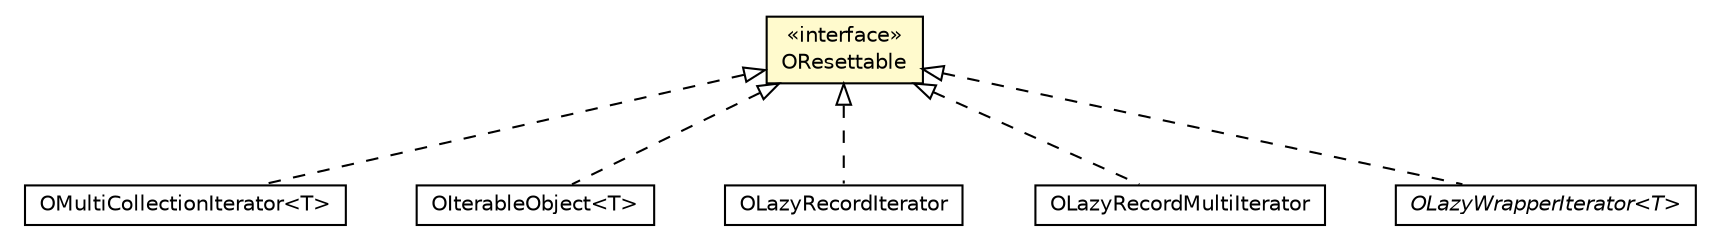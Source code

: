 #!/usr/local/bin/dot
#
# Class diagram 
# Generated by UMLGraph version R5_6-24-gf6e263 (http://www.umlgraph.org/)
#

digraph G {
	edge [fontname="Helvetica",fontsize=10,labelfontname="Helvetica",labelfontsize=10];
	node [fontname="Helvetica",fontsize=10,shape=plaintext];
	nodesep=0.25;
	ranksep=0.5;
	// com.orientechnologies.common.collection.OMultiCollectionIterator<T>
	c3145883 [label=<<table title="com.orientechnologies.common.collection.OMultiCollectionIterator" border="0" cellborder="1" cellspacing="0" cellpadding="2" port="p" href="../collection/OMultiCollectionIterator.html">
		<tr><td><table border="0" cellspacing="0" cellpadding="1">
<tr><td align="center" balign="center"> OMultiCollectionIterator&lt;T&gt; </td></tr>
		</table></td></tr>
		</table>>, URL="../collection/OMultiCollectionIterator.html", fontname="Helvetica", fontcolor="black", fontsize=10.0];
	// com.orientechnologies.common.collection.OIterableObject<T>
	c3145886 [label=<<table title="com.orientechnologies.common.collection.OIterableObject" border="0" cellborder="1" cellspacing="0" cellpadding="2" port="p" href="../collection/OIterableObject.html">
		<tr><td><table border="0" cellspacing="0" cellpadding="1">
<tr><td align="center" balign="center"> OIterableObject&lt;T&gt; </td></tr>
		</table></td></tr>
		</table>>, URL="../collection/OIterableObject.html", fontname="Helvetica", fontcolor="black", fontsize=10.0];
	// com.orientechnologies.common.util.OResettable
	c3145969 [label=<<table title="com.orientechnologies.common.util.OResettable" border="0" cellborder="1" cellspacing="0" cellpadding="2" port="p" bgcolor="lemonChiffon" href="./OResettable.html">
		<tr><td><table border="0" cellspacing="0" cellpadding="1">
<tr><td align="center" balign="center"> &#171;interface&#187; </td></tr>
<tr><td align="center" balign="center"> OResettable </td></tr>
		</table></td></tr>
		</table>>, URL="./OResettable.html", fontname="Helvetica", fontcolor="black", fontsize=10.0];
	// com.orientechnologies.orient.core.db.record.OLazyRecordIterator
	c3146057 [label=<<table title="com.orientechnologies.orient.core.db.record.OLazyRecordIterator" border="0" cellborder="1" cellspacing="0" cellpadding="2" port="p" href="../../orient/core/db/record/OLazyRecordIterator.html">
		<tr><td><table border="0" cellspacing="0" cellpadding="1">
<tr><td align="center" balign="center"> OLazyRecordIterator </td></tr>
		</table></td></tr>
		</table>>, URL="../../orient/core/db/record/OLazyRecordIterator.html", fontname="Helvetica", fontcolor="black", fontsize=10.0];
	// com.orientechnologies.orient.core.db.record.OLazyRecordMultiIterator
	c3146078 [label=<<table title="com.orientechnologies.orient.core.db.record.OLazyRecordMultiIterator" border="0" cellborder="1" cellspacing="0" cellpadding="2" port="p" href="../../orient/core/db/record/OLazyRecordMultiIterator.html">
		<tr><td><table border="0" cellspacing="0" cellpadding="1">
<tr><td align="center" balign="center"> OLazyRecordMultiIterator </td></tr>
		</table></td></tr>
		</table>>, URL="../../orient/core/db/record/OLazyRecordMultiIterator.html", fontname="Helvetica", fontcolor="black", fontsize=10.0];
	// com.orientechnologies.orient.core.iterator.OLazyWrapperIterator<T>
	c3147238 [label=<<table title="com.orientechnologies.orient.core.iterator.OLazyWrapperIterator" border="0" cellborder="1" cellspacing="0" cellpadding="2" port="p" href="../../orient/core/iterator/OLazyWrapperIterator.html">
		<tr><td><table border="0" cellspacing="0" cellpadding="1">
<tr><td align="center" balign="center"><font face="Helvetica-Oblique"> OLazyWrapperIterator&lt;T&gt; </font></td></tr>
		</table></td></tr>
		</table>>, URL="../../orient/core/iterator/OLazyWrapperIterator.html", fontname="Helvetica", fontcolor="black", fontsize=10.0];
	//com.orientechnologies.common.collection.OMultiCollectionIterator<T> implements com.orientechnologies.common.util.OResettable
	c3145969:p -> c3145883:p [dir=back,arrowtail=empty,style=dashed];
	//com.orientechnologies.common.collection.OIterableObject<T> implements com.orientechnologies.common.util.OResettable
	c3145969:p -> c3145886:p [dir=back,arrowtail=empty,style=dashed];
	//com.orientechnologies.orient.core.db.record.OLazyRecordIterator implements com.orientechnologies.common.util.OResettable
	c3145969:p -> c3146057:p [dir=back,arrowtail=empty,style=dashed];
	//com.orientechnologies.orient.core.db.record.OLazyRecordMultiIterator implements com.orientechnologies.common.util.OResettable
	c3145969:p -> c3146078:p [dir=back,arrowtail=empty,style=dashed];
	//com.orientechnologies.orient.core.iterator.OLazyWrapperIterator<T> implements com.orientechnologies.common.util.OResettable
	c3145969:p -> c3147238:p [dir=back,arrowtail=empty,style=dashed];
}

